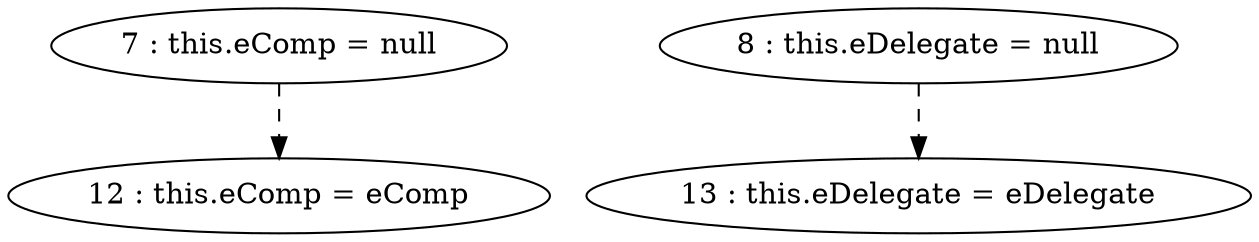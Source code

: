 digraph G {
"7 : this.eComp = null"
"7 : this.eComp = null" -> "12 : this.eComp = eComp" [style=dashed]
"8 : this.eDelegate = null"
"8 : this.eDelegate = null" -> "13 : this.eDelegate = eDelegate" [style=dashed]
"12 : this.eComp = eComp"
"13 : this.eDelegate = eDelegate"
}